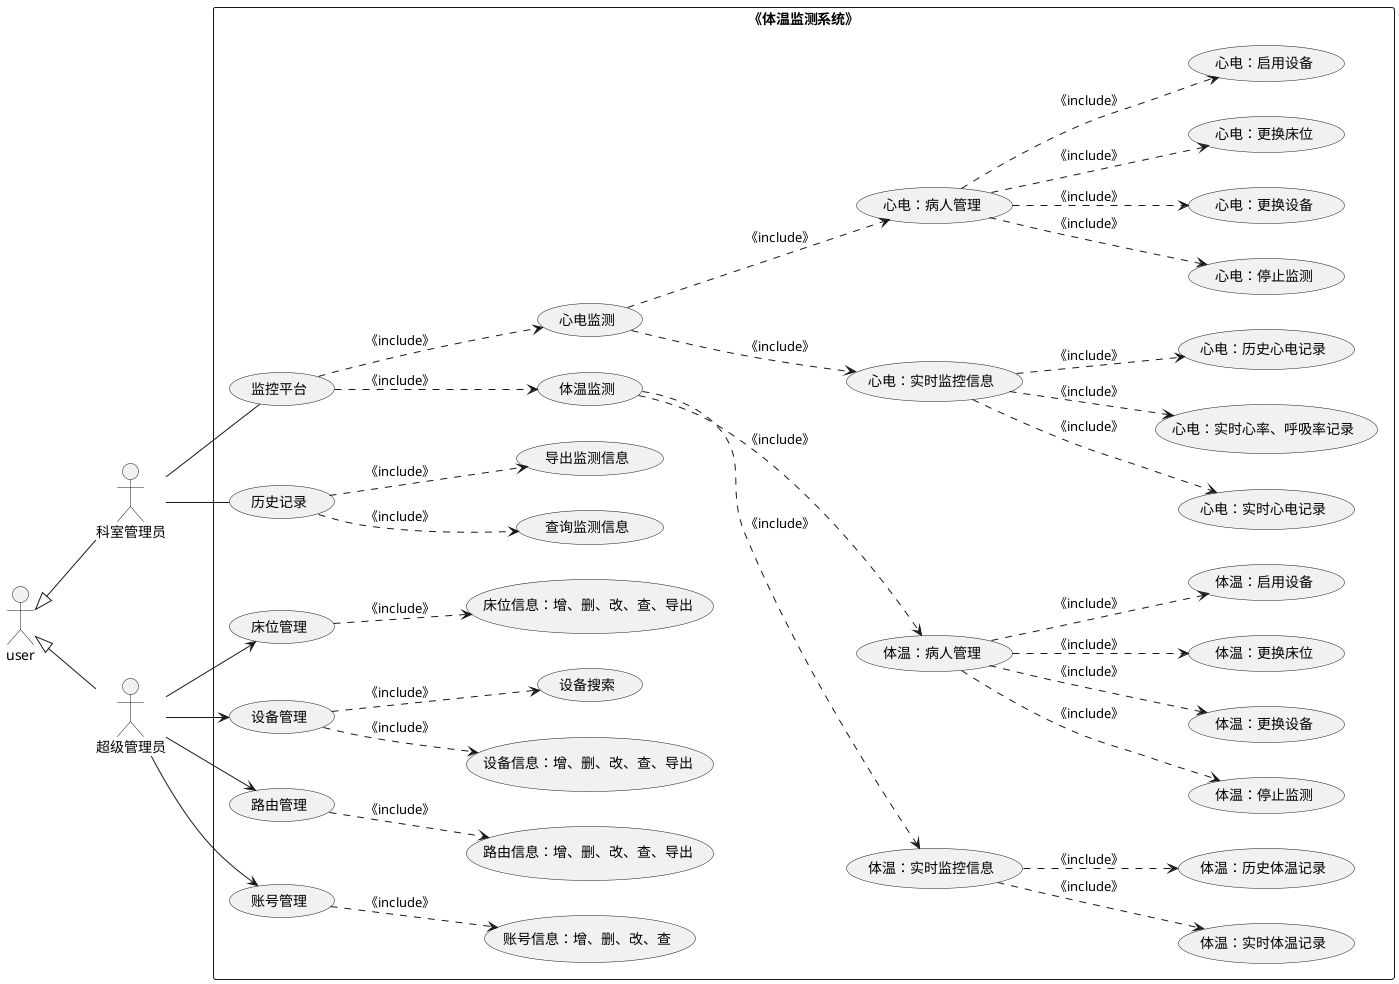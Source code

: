 @startuml
left to right direction
actor 科室管理员 as admin
actor 超级管理员 as superAdmin
user <|-- admin
user <|-- superAdmin
rectangle 《体温监测系统》{
admin -- (监控平台)
admin -- (历史记录)
superAdmin --> (床位管理)
superAdmin --> (设备管理)
superAdmin --> (路由管理)
superAdmin --> (账号管理)


(监控平台) ..> (体温监测) : 《include》
(监控平台) ..> (心电监测) : 《include》

(体温监测) ..> (体温：实时监控信息) : 《include》
(体温：实时监控信息) ..> (体温：实时体温记录) : 《include》
(体温：实时监控信息) ..> (体温：历史体温记录) : 《include》
(体温监测) ..> (体温：病人管理) : 《include》
(体温：病人管理) ..> (体温：停止监测) : 《include》
(体温：病人管理) ..> (体温：更换设备) : 《include》
(体温：病人管理) ..> (体温：更换床位) : 《include》
(体温：病人管理) ..> (体温：启用设备) : 《include》

(心电监测) ..> (心电：实时监控信息) : 《include》
(心电：实时监控信息) ..> (心电：实时心电记录) : 《include》
(心电：实时监控信息) ..> (心电：实时心率、呼吸率记录) : 《include》
(心电：实时监控信息) ..> (心电：历史心电记录) : 《include》
(心电监测) ..> (心电：病人管理) : 《include》
(心电：病人管理) ..> (心电：停止监测) : 《include》
(心电：病人管理) ..> (心电：更换设备) : 《include》
(心电：病人管理) ..> (心电：更换床位) : 《include》
(心电：病人管理) ..> (心电：启用设备) : 《include》


(历史记录) ..> (查询监测信息) : 《include》
(历史记录) ..> (导出监测信息) : 《include》

(床位管理) ..> (床位信息：增、删、改、查、导出) : 《include》
(设备管理) ..> (设备信息：增、删、改、查、导出) : 《include》
(设备管理) ..> (设备搜索) : 《include》
(路由管理) ..> (路由信息：增、删、改、查、导出) : 《include》
(账号管理) ..> (账号信息：增、删、改、查) : 《include》
}
@enduml